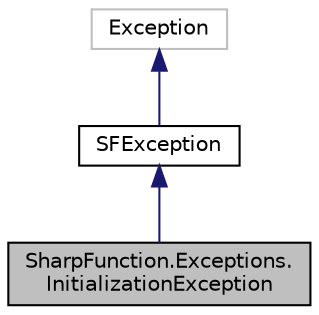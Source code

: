digraph "SharpFunction.Exceptions.InitializationException"
{
 // LATEX_PDF_SIZE
  edge [fontname="Helvetica",fontsize="10",labelfontname="Helvetica",labelfontsize="10"];
  node [fontname="Helvetica",fontsize="10",shape=record];
  Node1 [label="SharpFunction.Exceptions.\lInitializationException",height=0.2,width=0.4,color="black", fillcolor="grey75", style="filled", fontcolor="black",tooltip="Thrown when initialization did not yet began but post-init method was invoked"];
  Node2 -> Node1 [dir="back",color="midnightblue",fontsize="10",style="solid",fontname="Helvetica"];
  Node2 [label="SFException",height=0.2,width=0.4,color="black", fillcolor="white", style="filled",URL="$class_sharp_function_1_1_exceptions_1_1_s_f_exception.html",tooltip="Represents main class for SharpFunction exceptions inheritance"];
  Node3 -> Node2 [dir="back",color="midnightblue",fontsize="10",style="solid",fontname="Helvetica"];
  Node3 [label="Exception",height=0.2,width=0.4,color="grey75", fillcolor="white", style="filled",tooltip=" "];
}
